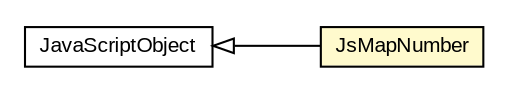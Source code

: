 #!/usr/local/bin/dot
#
# Class diagram 
# Generated by UMLGraph version R5_6-24-gf6e263 (http://www.umlgraph.org/)
#

digraph G {
	edge [fontname="arial",fontsize=10,labelfontname="arial",labelfontsize=10];
	node [fontname="arial",fontsize=10,shape=plaintext];
	nodesep=0.25;
	ranksep=0.5;
	rankdir=LR;
	// org.turbogwt.core.js.collections.client.JsMapNumber
	c1553 [label=<<table title="org.turbogwt.core.js.collections.client.JsMapNumber" border="0" cellborder="1" cellspacing="0" cellpadding="2" port="p" bgcolor="lemonChiffon" href="./JsMapNumber.html">
		<tr><td><table border="0" cellspacing="0" cellpadding="1">
<tr><td align="center" balign="center"> JsMapNumber </td></tr>
		</table></td></tr>
		</table>>, URL="./JsMapNumber.html", fontname="arial", fontcolor="black", fontsize=10.0];
	//org.turbogwt.core.js.collections.client.JsMapNumber extends com.google.gwt.core.client.JavaScriptObject
	c1566:p -> c1553:p [dir=back,arrowtail=empty];
	// com.google.gwt.core.client.JavaScriptObject
	c1566 [label=<<table title="com.google.gwt.core.client.JavaScriptObject" border="0" cellborder="1" cellspacing="0" cellpadding="2" port="p" href="http://google-web-toolkit.googlecode.com/svn/javadoc/latest/com/google/gwt/core/client/JavaScriptObject.html">
		<tr><td><table border="0" cellspacing="0" cellpadding="1">
<tr><td align="center" balign="center"> JavaScriptObject </td></tr>
		</table></td></tr>
		</table>>, URL="http://google-web-toolkit.googlecode.com/svn/javadoc/latest/com/google/gwt/core/client/JavaScriptObject.html", fontname="arial", fontcolor="black", fontsize=10.0];
}

